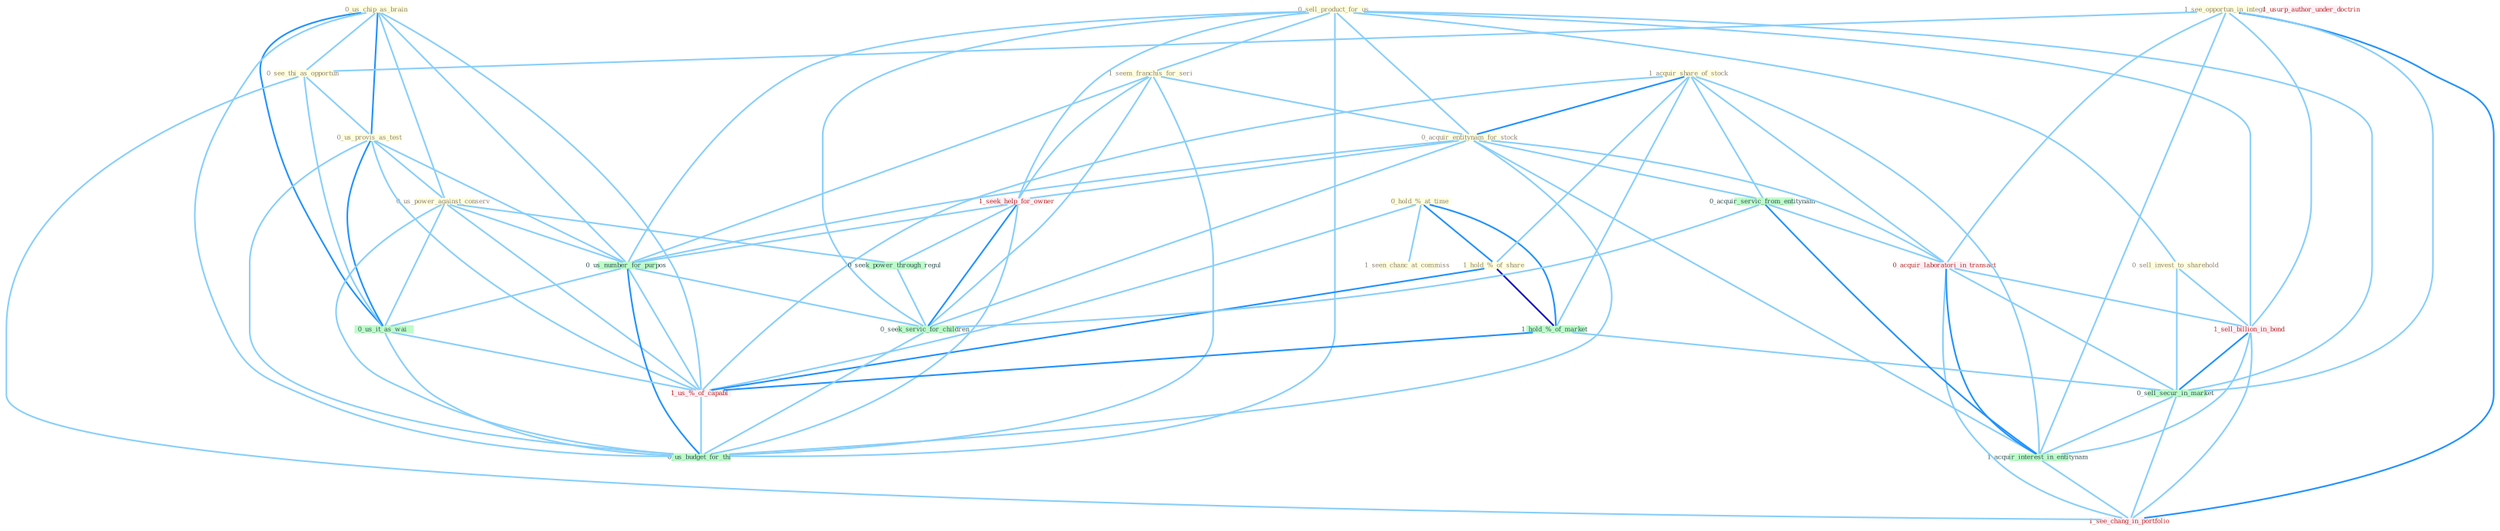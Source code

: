 Graph G{ 
    node
    [shape=polygon,style=filled,width=.5,height=.06,color="#BDFCC9",fixedsize=true,fontsize=4,
    fontcolor="#2f4f4f"];
    {node
    [color="#ffffe0", fontcolor="#8b7d6b"] "0_us_chip_as_brain " "1_see_opportun_in_integr " "0_see_thi_as_opportun " "0_hold_%_at_time " "0_sell_product_for_us " "1_acquir_share_of_stock " "1_seem_franchis_for_seri " "1_seen_chanc_at_commiss " "0_us_provis_as_test " "0_acquir_entitynam_for_stock " "0_us_power_against_conserv " "1_hold_%_of_share " "0_sell_invest_to_sharehold "}
{node [color="#fff0f5", fontcolor="#b22222"] "1_seek_help_for_owner " "0_acquir_laboratori_in_transact " "1_sell_billion_in_bond " "1_usurp_author_under_doctrin " "1_us_%_of_capabl " "1_see_chang_in_portfolio "}
edge [color="#B0E2FF"];

	"0_us_chip_as_brain " -- "0_see_thi_as_opportun " [w="1", color="#87cefa" ];
	"0_us_chip_as_brain " -- "0_us_provis_as_test " [w="2", color="#1e90ff" , len=0.8];
	"0_us_chip_as_brain " -- "0_us_power_against_conserv " [w="1", color="#87cefa" ];
	"0_us_chip_as_brain " -- "0_us_number_for_purpos " [w="1", color="#87cefa" ];
	"0_us_chip_as_brain " -- "0_us_it_as_wai " [w="2", color="#1e90ff" , len=0.8];
	"0_us_chip_as_brain " -- "1_us_%_of_capabl " [w="1", color="#87cefa" ];
	"0_us_chip_as_brain " -- "0_us_budget_for_thi " [w="1", color="#87cefa" ];
	"1_see_opportun_in_integr " -- "0_see_thi_as_opportun " [w="1", color="#87cefa" ];
	"1_see_opportun_in_integr " -- "0_acquir_laboratori_in_transact " [w="1", color="#87cefa" ];
	"1_see_opportun_in_integr " -- "1_sell_billion_in_bond " [w="1", color="#87cefa" ];
	"1_see_opportun_in_integr " -- "0_sell_secur_in_market " [w="1", color="#87cefa" ];
	"1_see_opportun_in_integr " -- "1_acquir_interest_in_entitynam " [w="1", color="#87cefa" ];
	"1_see_opportun_in_integr " -- "1_see_chang_in_portfolio " [w="2", color="#1e90ff" , len=0.8];
	"0_see_thi_as_opportun " -- "0_us_provis_as_test " [w="1", color="#87cefa" ];
	"0_see_thi_as_opportun " -- "0_us_it_as_wai " [w="1", color="#87cefa" ];
	"0_see_thi_as_opportun " -- "1_see_chang_in_portfolio " [w="1", color="#87cefa" ];
	"0_hold_%_at_time " -- "1_seen_chanc_at_commiss " [w="1", color="#87cefa" ];
	"0_hold_%_at_time " -- "1_hold_%_of_share " [w="2", color="#1e90ff" , len=0.8];
	"0_hold_%_at_time " -- "1_hold_%_of_market " [w="2", color="#1e90ff" , len=0.8];
	"0_hold_%_at_time " -- "1_us_%_of_capabl " [w="1", color="#87cefa" ];
	"0_sell_product_for_us " -- "1_seem_franchis_for_seri " [w="1", color="#87cefa" ];
	"0_sell_product_for_us " -- "0_acquir_entitynam_for_stock " [w="1", color="#87cefa" ];
	"0_sell_product_for_us " -- "0_sell_invest_to_sharehold " [w="1", color="#87cefa" ];
	"0_sell_product_for_us " -- "1_seek_help_for_owner " [w="1", color="#87cefa" ];
	"0_sell_product_for_us " -- "0_us_number_for_purpos " [w="1", color="#87cefa" ];
	"0_sell_product_for_us " -- "1_sell_billion_in_bond " [w="1", color="#87cefa" ];
	"0_sell_product_for_us " -- "0_sell_secur_in_market " [w="1", color="#87cefa" ];
	"0_sell_product_for_us " -- "0_seek_servic_for_children " [w="1", color="#87cefa" ];
	"0_sell_product_for_us " -- "0_us_budget_for_thi " [w="1", color="#87cefa" ];
	"1_acquir_share_of_stock " -- "0_acquir_entitynam_for_stock " [w="2", color="#1e90ff" , len=0.8];
	"1_acquir_share_of_stock " -- "1_hold_%_of_share " [w="1", color="#87cefa" ];
	"1_acquir_share_of_stock " -- "0_acquir_servic_from_entitynam " [w="1", color="#87cefa" ];
	"1_acquir_share_of_stock " -- "1_hold_%_of_market " [w="1", color="#87cefa" ];
	"1_acquir_share_of_stock " -- "0_acquir_laboratori_in_transact " [w="1", color="#87cefa" ];
	"1_acquir_share_of_stock " -- "1_us_%_of_capabl " [w="1", color="#87cefa" ];
	"1_acquir_share_of_stock " -- "1_acquir_interest_in_entitynam " [w="1", color="#87cefa" ];
	"1_seem_franchis_for_seri " -- "0_acquir_entitynam_for_stock " [w="1", color="#87cefa" ];
	"1_seem_franchis_for_seri " -- "1_seek_help_for_owner " [w="1", color="#87cefa" ];
	"1_seem_franchis_for_seri " -- "0_us_number_for_purpos " [w="1", color="#87cefa" ];
	"1_seem_franchis_for_seri " -- "0_seek_servic_for_children " [w="1", color="#87cefa" ];
	"1_seem_franchis_for_seri " -- "0_us_budget_for_thi " [w="1", color="#87cefa" ];
	"0_us_provis_as_test " -- "0_us_power_against_conserv " [w="1", color="#87cefa" ];
	"0_us_provis_as_test " -- "0_us_number_for_purpos " [w="1", color="#87cefa" ];
	"0_us_provis_as_test " -- "0_us_it_as_wai " [w="2", color="#1e90ff" , len=0.8];
	"0_us_provis_as_test " -- "1_us_%_of_capabl " [w="1", color="#87cefa" ];
	"0_us_provis_as_test " -- "0_us_budget_for_thi " [w="1", color="#87cefa" ];
	"0_acquir_entitynam_for_stock " -- "1_seek_help_for_owner " [w="1", color="#87cefa" ];
	"0_acquir_entitynam_for_stock " -- "0_acquir_servic_from_entitynam " [w="1", color="#87cefa" ];
	"0_acquir_entitynam_for_stock " -- "0_us_number_for_purpos " [w="1", color="#87cefa" ];
	"0_acquir_entitynam_for_stock " -- "0_acquir_laboratori_in_transact " [w="1", color="#87cefa" ];
	"0_acquir_entitynam_for_stock " -- "1_acquir_interest_in_entitynam " [w="1", color="#87cefa" ];
	"0_acquir_entitynam_for_stock " -- "0_seek_servic_for_children " [w="1", color="#87cefa" ];
	"0_acquir_entitynam_for_stock " -- "0_us_budget_for_thi " [w="1", color="#87cefa" ];
	"0_us_power_against_conserv " -- "0_seek_power_through_regul " [w="1", color="#87cefa" ];
	"0_us_power_against_conserv " -- "0_us_number_for_purpos " [w="1", color="#87cefa" ];
	"0_us_power_against_conserv " -- "0_us_it_as_wai " [w="1", color="#87cefa" ];
	"0_us_power_against_conserv " -- "1_us_%_of_capabl " [w="1", color="#87cefa" ];
	"0_us_power_against_conserv " -- "0_us_budget_for_thi " [w="1", color="#87cefa" ];
	"1_hold_%_of_share " -- "1_hold_%_of_market " [w="3", color="#0000cd" , len=0.6];
	"1_hold_%_of_share " -- "1_us_%_of_capabl " [w="2", color="#1e90ff" , len=0.8];
	"0_sell_invest_to_sharehold " -- "1_sell_billion_in_bond " [w="1", color="#87cefa" ];
	"0_sell_invest_to_sharehold " -- "0_sell_secur_in_market " [w="1", color="#87cefa" ];
	"1_seek_help_for_owner " -- "0_seek_power_through_regul " [w="1", color="#87cefa" ];
	"1_seek_help_for_owner " -- "0_us_number_for_purpos " [w="1", color="#87cefa" ];
	"1_seek_help_for_owner " -- "0_seek_servic_for_children " [w="2", color="#1e90ff" , len=0.8];
	"1_seek_help_for_owner " -- "0_us_budget_for_thi " [w="1", color="#87cefa" ];
	"0_acquir_servic_from_entitynam " -- "0_acquir_laboratori_in_transact " [w="1", color="#87cefa" ];
	"0_acquir_servic_from_entitynam " -- "1_acquir_interest_in_entitynam " [w="2", color="#1e90ff" , len=0.8];
	"0_acquir_servic_from_entitynam " -- "0_seek_servic_for_children " [w="1", color="#87cefa" ];
	"1_hold_%_of_market " -- "1_us_%_of_capabl " [w="2", color="#1e90ff" , len=0.8];
	"1_hold_%_of_market " -- "0_sell_secur_in_market " [w="1", color="#87cefa" ];
	"0_seek_power_through_regul " -- "0_seek_servic_for_children " [w="1", color="#87cefa" ];
	"0_us_number_for_purpos " -- "0_us_it_as_wai " [w="1", color="#87cefa" ];
	"0_us_number_for_purpos " -- "1_us_%_of_capabl " [w="1", color="#87cefa" ];
	"0_us_number_for_purpos " -- "0_seek_servic_for_children " [w="1", color="#87cefa" ];
	"0_us_number_for_purpos " -- "0_us_budget_for_thi " [w="2", color="#1e90ff" , len=0.8];
	"0_acquir_laboratori_in_transact " -- "1_sell_billion_in_bond " [w="1", color="#87cefa" ];
	"0_acquir_laboratori_in_transact " -- "0_sell_secur_in_market " [w="1", color="#87cefa" ];
	"0_acquir_laboratori_in_transact " -- "1_acquir_interest_in_entitynam " [w="2", color="#1e90ff" , len=0.8];
	"0_acquir_laboratori_in_transact " -- "1_see_chang_in_portfolio " [w="1", color="#87cefa" ];
	"1_sell_billion_in_bond " -- "0_sell_secur_in_market " [w="2", color="#1e90ff" , len=0.8];
	"1_sell_billion_in_bond " -- "1_acquir_interest_in_entitynam " [w="1", color="#87cefa" ];
	"1_sell_billion_in_bond " -- "1_see_chang_in_portfolio " [w="1", color="#87cefa" ];
	"0_us_it_as_wai " -- "1_us_%_of_capabl " [w="1", color="#87cefa" ];
	"0_us_it_as_wai " -- "0_us_budget_for_thi " [w="1", color="#87cefa" ];
	"1_us_%_of_capabl " -- "0_us_budget_for_thi " [w="1", color="#87cefa" ];
	"0_sell_secur_in_market " -- "1_acquir_interest_in_entitynam " [w="1", color="#87cefa" ];
	"0_sell_secur_in_market " -- "1_see_chang_in_portfolio " [w="1", color="#87cefa" ];
	"1_acquir_interest_in_entitynam " -- "1_see_chang_in_portfolio " [w="1", color="#87cefa" ];
	"0_seek_servic_for_children " -- "0_us_budget_for_thi " [w="1", color="#87cefa" ];
}